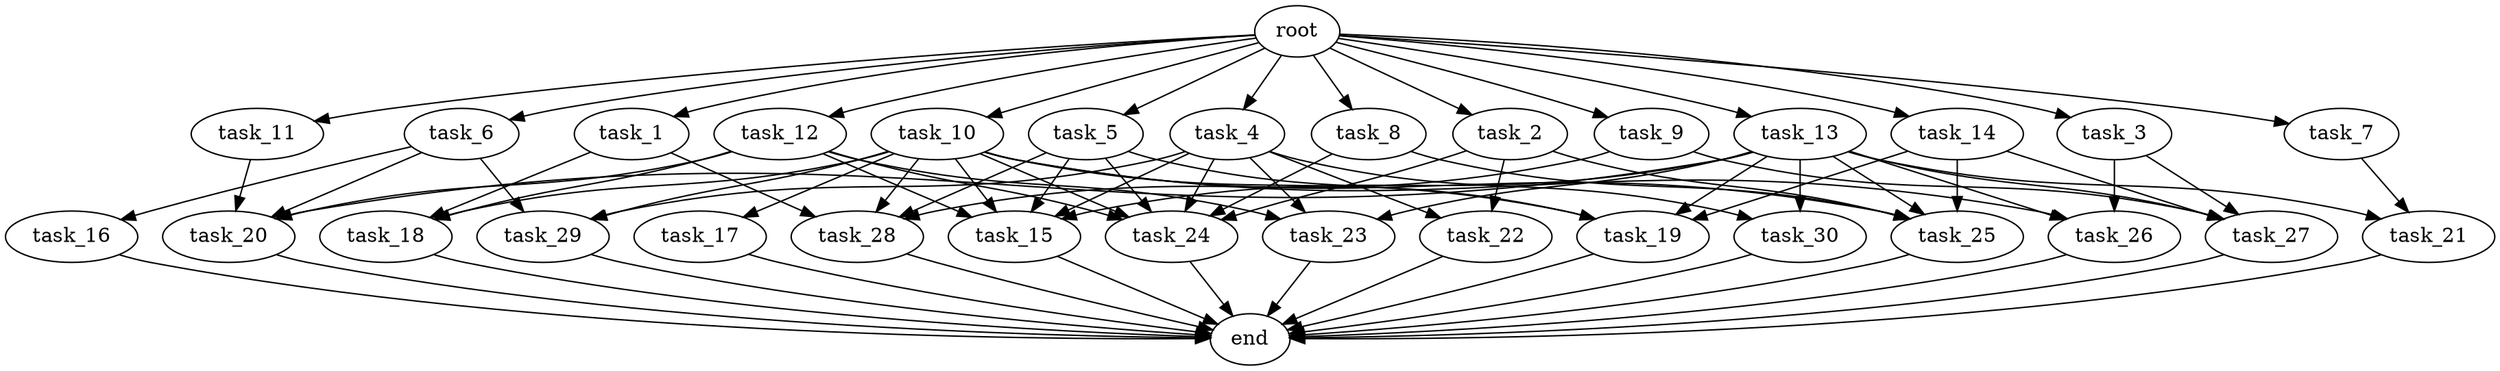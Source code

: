digraph G {
  root [size="0.000000e+00"];
  task_1 [size="5.396587e+10"];
  task_2 [size="6.813536e+10"];
  task_3 [size="3.145271e+10"];
  task_4 [size="6.874664e+08"];
  task_5 [size="6.096335e+10"];
  task_6 [size="7.121425e+10"];
  task_7 [size="3.584137e+10"];
  task_8 [size="1.197714e+10"];
  task_9 [size="9.773561e+10"];
  task_10 [size="6.138891e+10"];
  task_11 [size="5.298190e+10"];
  task_12 [size="7.304073e+10"];
  task_13 [size="7.325831e+10"];
  task_14 [size="2.488747e+10"];
  task_15 [size="6.015653e+10"];
  task_16 [size="7.588451e+10"];
  task_17 [size="1.794229e+10"];
  task_18 [size="1.813200e+10"];
  task_19 [size="6.494421e+10"];
  task_20 [size="4.950256e+10"];
  task_21 [size="1.195881e+10"];
  task_22 [size="8.919682e+09"];
  task_23 [size="9.461525e+10"];
  task_24 [size="5.740455e+10"];
  task_25 [size="9.490350e+10"];
  task_26 [size="3.875124e+10"];
  task_27 [size="4.076334e+10"];
  task_28 [size="6.964454e+10"];
  task_29 [size="1.385957e+10"];
  task_30 [size="3.433610e+10"];
  end [size="0.000000e+00"];

  root -> task_1 [size="1.000000e-12"];
  root -> task_2 [size="1.000000e-12"];
  root -> task_3 [size="1.000000e-12"];
  root -> task_4 [size="1.000000e-12"];
  root -> task_5 [size="1.000000e-12"];
  root -> task_6 [size="1.000000e-12"];
  root -> task_7 [size="1.000000e-12"];
  root -> task_8 [size="1.000000e-12"];
  root -> task_9 [size="1.000000e-12"];
  root -> task_10 [size="1.000000e-12"];
  root -> task_11 [size="1.000000e-12"];
  root -> task_12 [size="1.000000e-12"];
  root -> task_13 [size="1.000000e-12"];
  root -> task_14 [size="1.000000e-12"];
  task_1 -> task_18 [size="6.043999e+07"];
  task_1 -> task_28 [size="1.741114e+08"];
  task_2 -> task_22 [size="4.459841e+07"];
  task_2 -> task_24 [size="9.567425e+07"];
  task_2 -> task_25 [size="1.898070e+08"];
  task_3 -> task_26 [size="1.291708e+08"];
  task_3 -> task_27 [size="1.019084e+08"];
  task_4 -> task_15 [size="1.203131e+08"];
  task_4 -> task_22 [size="4.459841e+07"];
  task_4 -> task_23 [size="3.153842e+08"];
  task_4 -> task_24 [size="9.567425e+07"];
  task_4 -> task_29 [size="4.619855e+07"];
  task_4 -> task_30 [size="1.716805e+08"];
  task_5 -> task_15 [size="1.203131e+08"];
  task_5 -> task_19 [size="1.623605e+08"];
  task_5 -> task_24 [size="9.567425e+07"];
  task_5 -> task_28 [size="1.741114e+08"];
  task_6 -> task_16 [size="7.588451e+08"];
  task_6 -> task_20 [size="1.237564e+08"];
  task_6 -> task_29 [size="4.619855e+07"];
  task_7 -> task_21 [size="5.979407e+07"];
  task_8 -> task_24 [size="9.567425e+07"];
  task_8 -> task_25 [size="1.898070e+08"];
  task_9 -> task_27 [size="1.019084e+08"];
  task_9 -> task_28 [size="1.741114e+08"];
  task_10 -> task_15 [size="1.203131e+08"];
  task_10 -> task_17 [size="1.794229e+08"];
  task_10 -> task_18 [size="6.043999e+07"];
  task_10 -> task_19 [size="1.623605e+08"];
  task_10 -> task_24 [size="9.567425e+07"];
  task_10 -> task_25 [size="1.898070e+08"];
  task_10 -> task_26 [size="1.291708e+08"];
  task_10 -> task_28 [size="1.741114e+08"];
  task_10 -> task_29 [size="4.619855e+07"];
  task_11 -> task_20 [size="1.237564e+08"];
  task_12 -> task_15 [size="1.203131e+08"];
  task_12 -> task_18 [size="6.043999e+07"];
  task_12 -> task_20 [size="1.237564e+08"];
  task_12 -> task_23 [size="3.153842e+08"];
  task_12 -> task_24 [size="9.567425e+07"];
  task_13 -> task_15 [size="1.203131e+08"];
  task_13 -> task_19 [size="1.623605e+08"];
  task_13 -> task_20 [size="1.237564e+08"];
  task_13 -> task_21 [size="5.979407e+07"];
  task_13 -> task_23 [size="3.153842e+08"];
  task_13 -> task_25 [size="1.898070e+08"];
  task_13 -> task_26 [size="1.291708e+08"];
  task_13 -> task_27 [size="1.019084e+08"];
  task_13 -> task_30 [size="1.716805e+08"];
  task_14 -> task_19 [size="1.623605e+08"];
  task_14 -> task_25 [size="1.898070e+08"];
  task_14 -> task_27 [size="1.019084e+08"];
  task_15 -> end [size="1.000000e-12"];
  task_16 -> end [size="1.000000e-12"];
  task_17 -> end [size="1.000000e-12"];
  task_18 -> end [size="1.000000e-12"];
  task_19 -> end [size="1.000000e-12"];
  task_20 -> end [size="1.000000e-12"];
  task_21 -> end [size="1.000000e-12"];
  task_22 -> end [size="1.000000e-12"];
  task_23 -> end [size="1.000000e-12"];
  task_24 -> end [size="1.000000e-12"];
  task_25 -> end [size="1.000000e-12"];
  task_26 -> end [size="1.000000e-12"];
  task_27 -> end [size="1.000000e-12"];
  task_28 -> end [size="1.000000e-12"];
  task_29 -> end [size="1.000000e-12"];
  task_30 -> end [size="1.000000e-12"];
}

